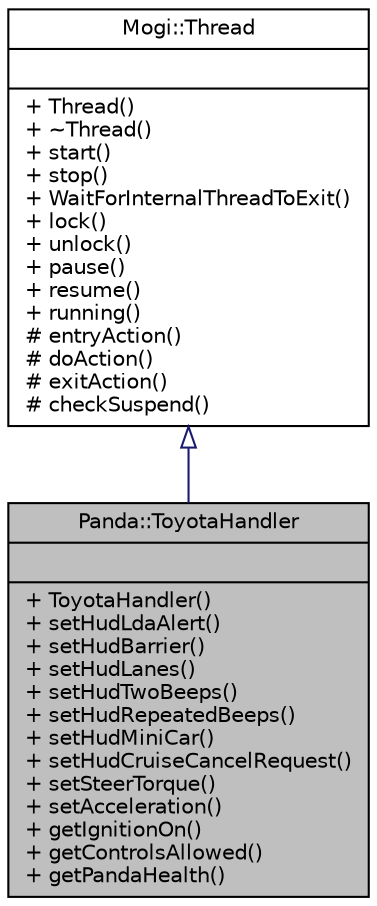 digraph "Panda::ToyotaHandler"
{
  edge [fontname="Helvetica",fontsize="10",labelfontname="Helvetica",labelfontsize="10"];
  node [fontname="Helvetica",fontsize="10",shape=record];
  Node1 [label="{Panda::ToyotaHandler\n||+ ToyotaHandler()\l+ setHudLdaAlert()\l+ setHudBarrier()\l+ setHudLanes()\l+ setHudTwoBeeps()\l+ setHudRepeatedBeeps()\l+ setHudMiniCar()\l+ setHudCruiseCancelRequest()\l+ setSteerTorque()\l+ setAcceleration()\l+ getIgnitionOn()\l+ getControlsAllowed()\l+ getPandaHealth()\l}",height=0.2,width=0.4,color="black", fillcolor="grey75", style="filled", fontcolor="black"];
  Node2 -> Node1 [dir="back",color="midnightblue",fontsize="10",style="solid",arrowtail="onormal",fontname="Helvetica"];
  Node2 [label="{Mogi::Thread\n||+ Thread()\l+ ~Thread()\l+ start()\l+ stop()\l+ WaitForInternalThreadToExit()\l+ lock()\l+ unlock()\l+ pause()\l+ resume()\l+ running()\l# entryAction()\l# doAction()\l# exitAction()\l# checkSuspend()\l}",height=0.2,width=0.4,color="black", fillcolor="white", style="filled",URL="$class_mogi_1_1_thread.html",tooltip="Abstract class, handles a single thread. Features mutual exclusion and pause/resume. "];
}
